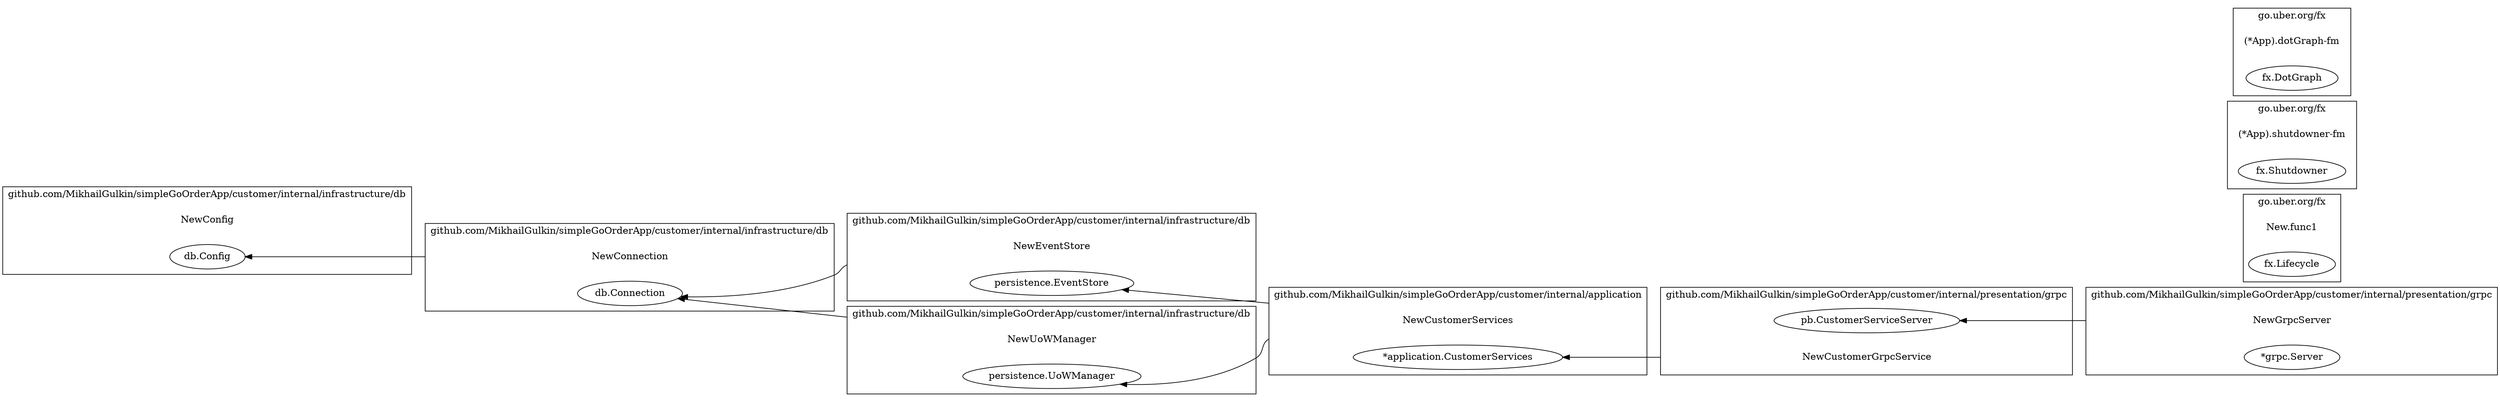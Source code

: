 digraph {
	rankdir=RL;
	graph [compound=true];
	
		subgraph cluster_0 {
			label = "github.com/MikhailGulkin/simpleGoOrderApp/customer/internal/infrastructure/db";
			constructor_0 [shape=plaintext label="NewConfig"];
			
			"db.Config" [label=<db.Config>];
			
		}
		
		
		subgraph cluster_1 {
			label = "github.com/MikhailGulkin/simpleGoOrderApp/customer/internal/infrastructure/db";
			constructor_1 [shape=plaintext label="NewConnection"];
			
			"db.Connection" [label=<db.Connection>];
			
		}
		
			constructor_1 -> "db.Config" [ltail=cluster_1];
		
		
		subgraph cluster_2 {
			label = "github.com/MikhailGulkin/simpleGoOrderApp/customer/internal/infrastructure/db";
			constructor_2 [shape=plaintext label="NewEventStore"];
			
			"persistence.EventStore" [label=<persistence.EventStore>];
			
		}
		
			constructor_2 -> "db.Connection" [ltail=cluster_2];
		
		
		subgraph cluster_3 {
			label = "github.com/MikhailGulkin/simpleGoOrderApp/customer/internal/infrastructure/db";
			constructor_3 [shape=plaintext label="NewUoWManager"];
			
			"persistence.UoWManager" [label=<persistence.UoWManager>];
			
		}
		
			constructor_3 -> "db.Connection" [ltail=cluster_3];
		
		
		subgraph cluster_4 {
			label = "github.com/MikhailGulkin/simpleGoOrderApp/customer/internal/application";
			constructor_4 [shape=plaintext label="NewCustomerServices"];
			
			"*application.CustomerServices" [label=<*application.CustomerServices>];
			
		}
		
			constructor_4 -> "persistence.EventStore" [ltail=cluster_4];
		
			constructor_4 -> "persistence.UoWManager" [ltail=cluster_4];
		
		
		subgraph cluster_5 {
			label = "github.com/MikhailGulkin/simpleGoOrderApp/customer/internal/presentation/grpc";
			constructor_5 [shape=plaintext label="NewGrpcServer"];
			
			"*grpc.Server" [label=<*grpc.Server>];
			
		}
		
			constructor_5 -> "pb.CustomerServiceServer" [ltail=cluster_5];
		
		
		subgraph cluster_6 {
			label = "github.com/MikhailGulkin/simpleGoOrderApp/customer/internal/presentation/grpc";
			constructor_6 [shape=plaintext label="NewCustomerGrpcService"];
			
			"pb.CustomerServiceServer" [label=<pb.CustomerServiceServer>];
			
		}
		
			constructor_6 -> "*application.CustomerServices" [ltail=cluster_6];
		
		
		subgraph cluster_7 {
			label = "go.uber.org/fx";
			constructor_7 [shape=plaintext label="New.func1"];
			
			"fx.Lifecycle" [label=<fx.Lifecycle>];
			
		}
		
		
		subgraph cluster_8 {
			label = "go.uber.org/fx";
			constructor_8 [shape=plaintext label="(*App).shutdowner-fm"];
			
			"fx.Shutdowner" [label=<fx.Shutdowner>];
			
		}
		
		
		subgraph cluster_9 {
			label = "go.uber.org/fx";
			constructor_9 [shape=plaintext label="(*App).dotGraph-fm"];
			
			"fx.DotGraph" [label=<fx.DotGraph>];
			
		}
		
		
	
}